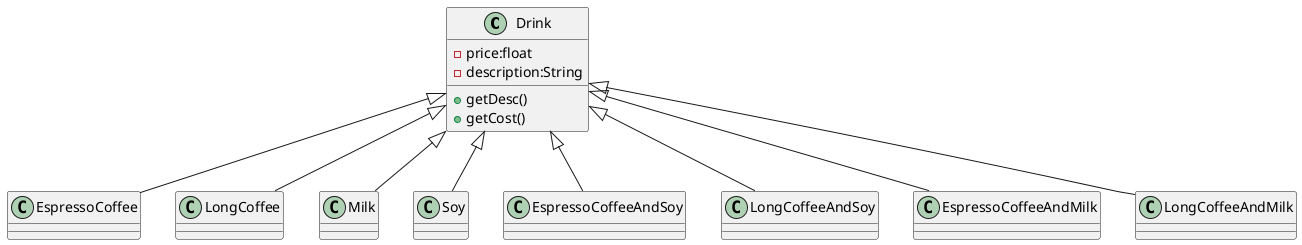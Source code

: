 @startuml

abstract class Drink
class EspressoCoffee
class LongCoffee
class Milk
class Soy
class EspressoCoffeeAndSoy
class LongCoffeeAndSoy
class EspressoCoffeeAndMilk
class LongCoffeeAndMilk

Drink <|-- EspressoCoffee
Drink <|-- LongCoffee
Drink <|-- Milk
Drink <|-- Soy
Drink <|-- EspressoCoffeeAndSoy
Drink <|-- LongCoffeeAndSoy
Drink <|-- EspressoCoffeeAndMilk
Drink <|-- LongCoffeeAndMilk

class Drink {
    -price:float
    -description:String
    +getDesc()
    +getCost()
}

@enduml